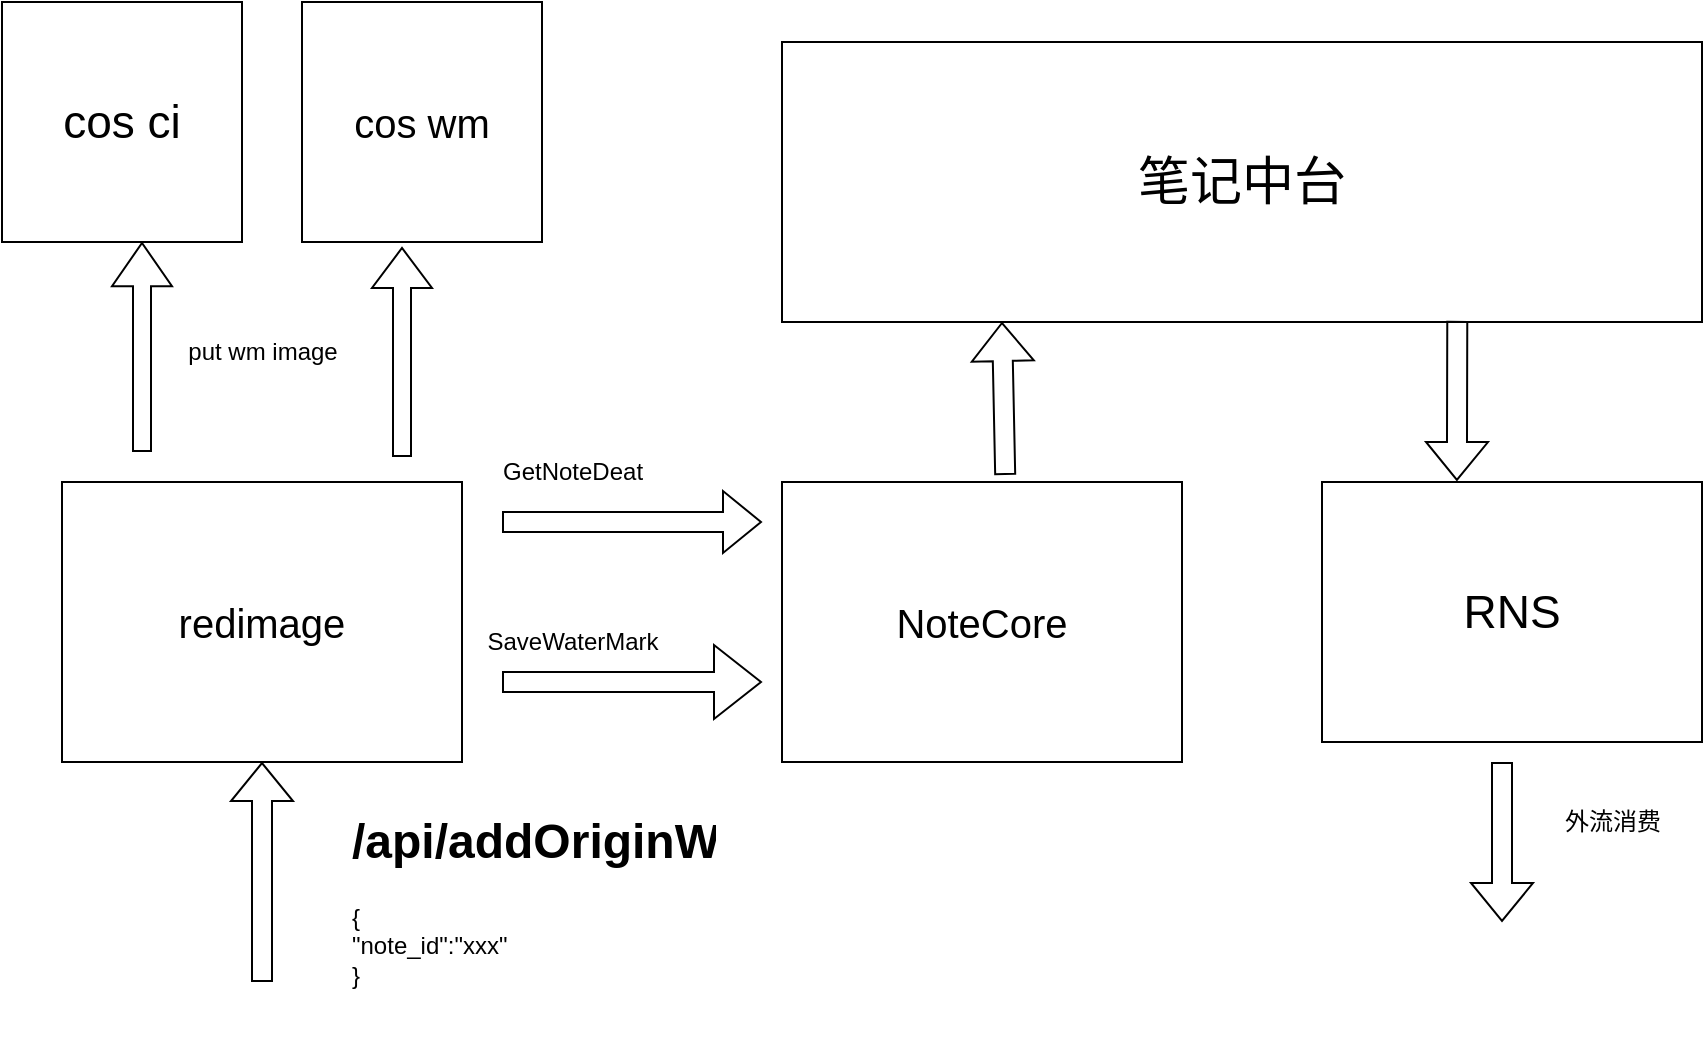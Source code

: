 <mxfile version="21.0.4" type="github">
  <diagram name="第 1 页" id="ZQMplL6edbyaBLyty5xe">
    <mxGraphModel dx="1434" dy="795" grid="1" gridSize="10" guides="1" tooltips="1" connect="1" arrows="1" fold="1" page="1" pageScale="1" pageWidth="827" pageHeight="1169" math="0" shadow="0">
      <root>
        <mxCell id="0" />
        <mxCell id="1" parent="0" />
        <mxCell id="aSsZa7ohP-IXkPoleuDR-1" value="&lt;font style=&quot;font-size: 20px;&quot;&gt;redimage&lt;/font&gt;" style="rounded=0;whiteSpace=wrap;html=1;" vertex="1" parent="1">
          <mxGeometry x="110" y="260" width="200" height="140" as="geometry" />
        </mxCell>
        <mxCell id="aSsZa7ohP-IXkPoleuDR-2" value="" style="shape=flexArrow;endArrow=classic;html=1;rounded=0;entryX=0.5;entryY=1;entryDx=0;entryDy=0;" edge="1" parent="1" target="aSsZa7ohP-IXkPoleuDR-1">
          <mxGeometry width="50" height="50" relative="1" as="geometry">
            <mxPoint x="210" y="510" as="sourcePoint" />
            <mxPoint x="410" y="460" as="targetPoint" />
          </mxGeometry>
        </mxCell>
        <mxCell id="aSsZa7ohP-IXkPoleuDR-3" value="&lt;h1&gt;/api/addOriginWm&lt;/h1&gt;&lt;div&gt;{&lt;/div&gt;&lt;div&gt;&quot;note_id&quot;:&quot;xxx&quot;&lt;/div&gt;&lt;div&gt;}&lt;/div&gt;" style="text;html=1;strokeColor=none;fillColor=none;spacing=5;spacingTop=-20;whiteSpace=wrap;overflow=hidden;rounded=0;" vertex="1" parent="1">
          <mxGeometry x="250" y="420" width="190" height="120" as="geometry" />
        </mxCell>
        <mxCell id="aSsZa7ohP-IXkPoleuDR-4" value="&lt;font style=&quot;font-size: 20px;&quot;&gt;NoteCore&lt;/font&gt;" style="rounded=0;whiteSpace=wrap;html=1;" vertex="1" parent="1">
          <mxGeometry x="470" y="260" width="200" height="140" as="geometry" />
        </mxCell>
        <mxCell id="aSsZa7ohP-IXkPoleuDR-5" value="" style="shape=flexArrow;endArrow=classic;html=1;rounded=0;" edge="1" parent="1">
          <mxGeometry width="50" height="50" relative="1" as="geometry">
            <mxPoint x="330" y="280" as="sourcePoint" />
            <mxPoint x="460" y="280" as="targetPoint" />
          </mxGeometry>
        </mxCell>
        <mxCell id="aSsZa7ohP-IXkPoleuDR-6" value="GetNoteDeat" style="text;html=1;align=center;verticalAlign=middle;resizable=0;points=[];autosize=1;strokeColor=none;fillColor=none;" vertex="1" parent="1">
          <mxGeometry x="320" y="240" width="90" height="30" as="geometry" />
        </mxCell>
        <mxCell id="aSsZa7ohP-IXkPoleuDR-7" value="" style="shape=flexArrow;endArrow=classic;html=1;rounded=0;width=10;endSize=7.5;endWidth=26;" edge="1" parent="1">
          <mxGeometry width="50" height="50" relative="1" as="geometry">
            <mxPoint x="330" y="360" as="sourcePoint" />
            <mxPoint x="460" y="360" as="targetPoint" />
          </mxGeometry>
        </mxCell>
        <mxCell id="aSsZa7ohP-IXkPoleuDR-8" value="SaveWaterMark" style="text;html=1;align=center;verticalAlign=middle;resizable=0;points=[];autosize=1;strokeColor=none;fillColor=none;" vertex="1" parent="1">
          <mxGeometry x="310" y="325" width="110" height="30" as="geometry" />
        </mxCell>
        <mxCell id="aSsZa7ohP-IXkPoleuDR-9" value="&lt;font style=&quot;font-size: 23px;&quot;&gt;cos ci&lt;/font&gt;" style="whiteSpace=wrap;html=1;aspect=fixed;" vertex="1" parent="1">
          <mxGeometry x="80" y="20" width="120" height="120" as="geometry" />
        </mxCell>
        <mxCell id="aSsZa7ohP-IXkPoleuDR-10" value="&lt;font style=&quot;font-size: 20px;&quot;&gt;cos wm&lt;/font&gt;" style="whiteSpace=wrap;html=1;aspect=fixed;" vertex="1" parent="1">
          <mxGeometry x="230" y="20" width="120" height="120" as="geometry" />
        </mxCell>
        <mxCell id="aSsZa7ohP-IXkPoleuDR-11" value="" style="shape=flexArrow;endArrow=classic;html=1;rounded=0;width=9;endSize=6.86;" edge="1" parent="1">
          <mxGeometry width="50" height="50" relative="1" as="geometry">
            <mxPoint x="150" y="245" as="sourcePoint" />
            <mxPoint x="150" y="140" as="targetPoint" />
            <Array as="points" />
          </mxGeometry>
        </mxCell>
        <mxCell id="aSsZa7ohP-IXkPoleuDR-12" value="put wm image" style="text;html=1;align=center;verticalAlign=middle;resizable=0;points=[];autosize=1;strokeColor=none;fillColor=none;" vertex="1" parent="1">
          <mxGeometry x="160" y="180" width="100" height="30" as="geometry" />
        </mxCell>
        <mxCell id="aSsZa7ohP-IXkPoleuDR-13" value="" style="shape=flexArrow;endArrow=classic;html=1;rounded=0;width=9;endSize=6.33;" edge="1" parent="1">
          <mxGeometry width="50" height="50" relative="1" as="geometry">
            <mxPoint x="280" y="247.5" as="sourcePoint" />
            <mxPoint x="280" y="142.5" as="targetPoint" />
            <Array as="points" />
          </mxGeometry>
        </mxCell>
        <mxCell id="aSsZa7ohP-IXkPoleuDR-14" value="&lt;font style=&quot;font-size: 23px;&quot;&gt;RNS&lt;/font&gt;" style="rounded=0;whiteSpace=wrap;html=1;" vertex="1" parent="1">
          <mxGeometry x="740" y="260" width="190" height="130" as="geometry" />
        </mxCell>
        <mxCell id="aSsZa7ohP-IXkPoleuDR-17" value="&lt;font style=&quot;font-size: 26px;&quot;&gt;笔记中台&lt;/font&gt;" style="rounded=0;whiteSpace=wrap;html=1;" vertex="1" parent="1">
          <mxGeometry x="470" y="40" width="460" height="140" as="geometry" />
        </mxCell>
        <mxCell id="aSsZa7ohP-IXkPoleuDR-18" value="" style="shape=flexArrow;endArrow=classic;html=1;rounded=0;exitX=0.558;exitY=-0.025;exitDx=0;exitDy=0;exitPerimeter=0;" edge="1" parent="1" source="aSsZa7ohP-IXkPoleuDR-4">
          <mxGeometry width="50" height="50" relative="1" as="geometry">
            <mxPoint x="530" y="230" as="sourcePoint" />
            <mxPoint x="580" y="180" as="targetPoint" />
          </mxGeometry>
        </mxCell>
        <mxCell id="aSsZa7ohP-IXkPoleuDR-19" value="" style="shape=flexArrow;endArrow=classic;html=1;rounded=0;entryX=0.355;entryY=-0.004;entryDx=0;entryDy=0;entryPerimeter=0;exitX=0.734;exitY=0.996;exitDx=0;exitDy=0;exitPerimeter=0;" edge="1" parent="1" source="aSsZa7ohP-IXkPoleuDR-17" target="aSsZa7ohP-IXkPoleuDR-14">
          <mxGeometry width="50" height="50" relative="1" as="geometry">
            <mxPoint x="777" y="230" as="sourcePoint" />
            <mxPoint x="827" y="180" as="targetPoint" />
          </mxGeometry>
        </mxCell>
        <mxCell id="aSsZa7ohP-IXkPoleuDR-20" value="" style="shape=flexArrow;endArrow=classic;html=1;rounded=0;" edge="1" parent="1">
          <mxGeometry width="50" height="50" relative="1" as="geometry">
            <mxPoint x="830" y="400" as="sourcePoint" />
            <mxPoint x="830" y="480" as="targetPoint" />
          </mxGeometry>
        </mxCell>
        <mxCell id="aSsZa7ohP-IXkPoleuDR-21" value="外流消费" style="text;html=1;align=center;verticalAlign=middle;resizable=0;points=[];autosize=1;strokeColor=none;fillColor=none;" vertex="1" parent="1">
          <mxGeometry x="850" y="415" width="70" height="30" as="geometry" />
        </mxCell>
      </root>
    </mxGraphModel>
  </diagram>
</mxfile>
